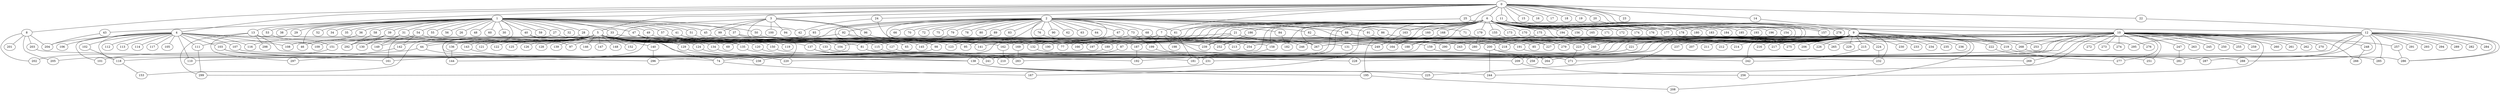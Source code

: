 
graph graphname {
    0 -- 1
0 -- 2
0 -- 3
0 -- 4
0 -- 5
0 -- 6
0 -- 7
0 -- 8
0 -- 9
0 -- 10
0 -- 11
0 -- 12
0 -- 13
0 -- 14
0 -- 15
0 -- 16
0 -- 17
0 -- 18
0 -- 19
0 -- 20
0 -- 21
0 -- 22
0 -- 23
0 -- 24
0 -- 25
1 -- 26
1 -- 27
1 -- 28
1 -- 29
1 -- 30
1 -- 31
1 -- 32
1 -- 33
1 -- 34
1 -- 35
1 -- 36
1 -- 37
1 -- 38
1 -- 39
1 -- 40
1 -- 41
1 -- 42
1 -- 43
1 -- 44
1 -- 45
1 -- 46
1 -- 47
1 -- 48
1 -- 49
1 -- 50
1 -- 51
1 -- 52
1 -- 53
1 -- 54
1 -- 55
1 -- 56
1 -- 57
1 -- 58
1 -- 59
1 -- 60
2 -- 61
2 -- 62
2 -- 63
2 -- 64
2 -- 65
2 -- 66
2 -- 67
2 -- 68
2 -- 69
2 -- 70
2 -- 71
2 -- 72
2 -- 73
2 -- 74
2 -- 75
2 -- 76
2 -- 77
2 -- 78
2 -- 79
2 -- 80
2 -- 81
2 -- 82
2 -- 83
2 -- 84
2 -- 85
2 -- 86
2 -- 87
2 -- 88
2 -- 89
2 -- 90
2 -- 91
2 -- 92
2 -- 93
3 -- 96
3 -- 98
3 -- 99
3 -- 100
3 -- 97
3 -- 94
3 -- 95
3 -- 45
4 -- 101
4 -- 102
4 -- 103
4 -- 104
4 -- 105
4 -- 106
4 -- 107
4 -- 108
4 -- 109
4 -- 110
4 -- 111
4 -- 112
4 -- 113
4 -- 114
4 -- 115
4 -- 116
4 -- 117
4 -- 118
4 -- 204
5 -- 128
5 -- 130
5 -- 131
5 -- 132
5 -- 133
5 -- 134
5 -- 129
5 -- 136
5 -- 137
5 -- 138
5 -- 139
5 -- 140
5 -- 141
5 -- 142
5 -- 143
5 -- 144
5 -- 145
5 -- 146
5 -- 147
5 -- 148
5 -- 149
5 -- 150
5 -- 151
5 -- 152
5 -- 153
5 -- 135
5 -- 119
5 -- 120
5 -- 121
5 -- 122
5 -- 123
5 -- 124
5 -- 125
5 -- 126
5 -- 127
5 -- 166
6 -- 154
6 -- 155
6 -- 156
6 -- 157
6 -- 158
6 -- 159
6 -- 160
6 -- 161
6 -- 162
6 -- 163
6 -- 164
6 -- 165
6 -- 166
6 -- 167
6 -- 168
6 -- 169
6 -- 170
6 -- 171
6 -- 172
6 -- 173
6 -- 174
6 -- 175
6 -- 176
6 -- 177
6 -- 178
6 -- 179
6 -- 180
6 -- 181
6 -- 182
6 -- 183
6 -- 184
6 -- 185
6 -- 186
6 -- 187
6 -- 188
6 -- 189
6 -- 190
6 -- 191
6 -- 192
6 -- 193
6 -- 194
6 -- 195
6 -- 196
6 -- 267
7 -- 200
7 -- 197
7 -- 198
7 -- 199
7 -- 104
7 -- 271
7 -- 158
8 -- 201
8 -- 202
8 -- 203
8 -- 204
8 -- 205
9 -- 206
9 -- 207
9 -- 208
9 -- 209
9 -- 210
9 -- 211
9 -- 212
9 -- 213
9 -- 214
9 -- 215
9 -- 216
9 -- 217
9 -- 218
9 -- 219
9 -- 220
9 -- 221
9 -- 222
9 -- 223
9 -- 224
9 -- 225
9 -- 226
9 -- 227
9 -- 228
9 -- 229
9 -- 230
9 -- 231
9 -- 232
9 -- 233
9 -- 234
9 -- 235
9 -- 236
9 -- 237
9 -- 238
9 -- 239
9 -- 240
9 -- 241
9 -- 242
9 -- 243
9 -- 85
9 -- 200
10 -- 256
10 -- 258
10 -- 259
10 -- 260
10 -- 261
10 -- 262
10 -- 257
10 -- 264
10 -- 265
10 -- 266
10 -- 267
10 -- 268
10 -- 269
10 -- 270
10 -- 271
10 -- 272
10 -- 273
10 -- 274
10 -- 275
10 -- 276
10 -- 277
10 -- 263
10 -- 244
10 -- 245
10 -- 246
10 -- 247
10 -- 248
10 -- 249
10 -- 250
10 -- 251
10 -- 252
10 -- 253
10 -- 254
10 -- 255
11 -- 278
11 -- 279
12 -- 288
12 -- 290
12 -- 291
12 -- 292
12 -- 293
12 -- 294
12 -- 289
12 -- 295
12 -- 280
12 -- 281
12 -- 282
12 -- 283
12 -- 284
12 -- 285
12 -- 286
12 -- 287
12 -- 131
13 -- 296
13 -- 298
13 -- 299
13 -- 297
13 -- 239
14 -- 219
20 -- 157
21 -- 218
21 -- 115
21 -- 239
21 -- 87
21 -- 267
22 -- 286
24 -- 42
24 -- 243
25 -- 295
25 -- 61
27 -- 220
27 -- 169
28 -- 252
28 -- 116
31 -- 69
31 -- 46
31 -- 149
33 -- 249
33 -- 44
36 -- 111
37 -- 267
37 -- 290
37 -- 220
39 -- 292
39 -- 130
40 -- 162
40 -- 97
41 -- 104
41 -- 188
43 -- 204
44 -- 74
44 -- 101
45 -- 197
47 -- 74
47 -- 65
47 -- 252
49 -- 213
49 -- 144
50 -- 280
51 -- 246
53 -- 151
54 -- 142
54 -- 161
54 -- 81
57 -- 119
57 -- 254
57 -- 190
58 -- 292
61 -- 181
67 -- 132
68 -- 77
68 -- 271
71 -- 268
73 -- 141
73 -- 199
74 -- 167
76 -- 187
79 -- 145
81 -- 231
81 -- 232
82 -- 191
84 -- 182
86 -- 265
87 -- 241
88 -- 227
89 -- 123
89 -- 95
91 -- 275
92 -- 189
92 -- 98
92 -- 109
93 -- 108
96 -- 159
98 -- 110
99 -- 118
102 -- 118
103 -- 238
103 -- 161
107 -- 281
111 -- 299
115 -- 258
118 -- 153
120 -- 283
124 -- 241
127 -- 286
129 -- 241
132 -- 264
133 -- 209
134 -- 241
135 -- 210
136 -- 144
137 -- 138
137 -- 181
138 -- 225
138 -- 244
138 -- 195
140 -- 296
142 -- 297
143 -- 220
150 -- 192
151 -- 202
155 -- 227
158 -- 181
159 -- 269
160 -- 164
162 -- 210
163 -- 249
168 -- 188
169 -- 283
170 -- 223
173 -- 279
175 -- 296
175 -- 253
179 -- 280
186 -- 252
187 -- 192
189 -- 205
191 -- 288
194 -- 240
195 -- 208
199 -- 228
200 -- 264
200 -- 244
200 -- 287
203 -- 242
209 -- 256
215 -- 242
219 -- 251
221 -- 241
222 -- 277
223 -- 271
224 -- 232
231 -- 299
247 -- 281
248 -- 266
257 -- 286
268 -- 285

}
